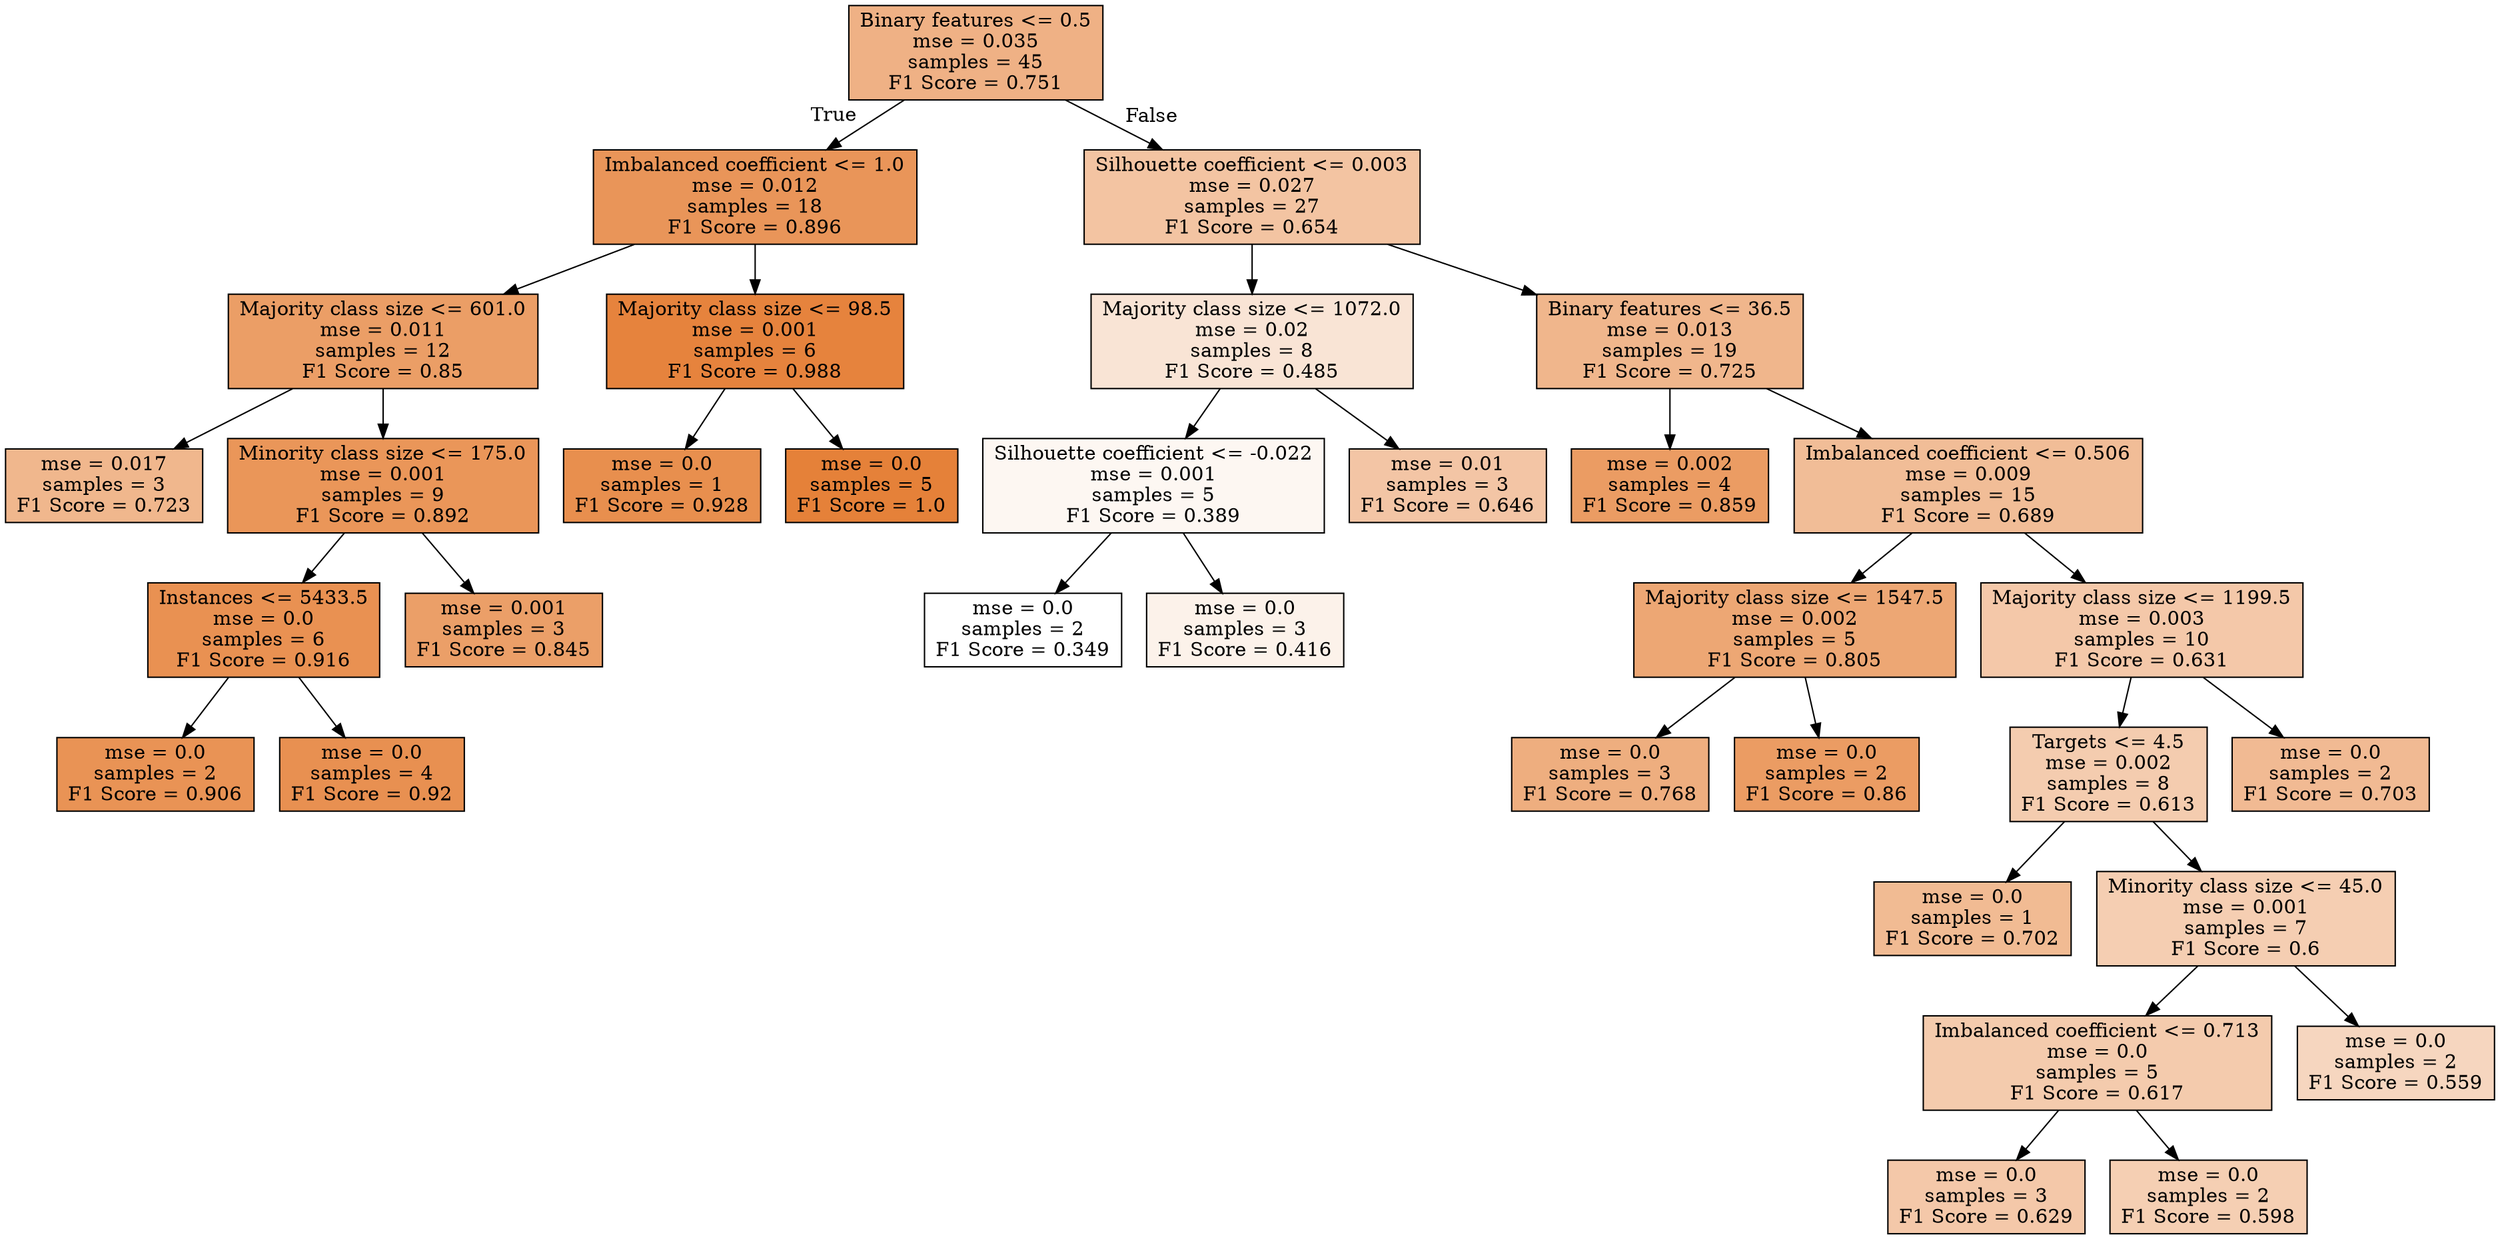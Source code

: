 digraph Tree {
node [shape=box, style="filled", color="black"] ;
0 [label="Binary features <= 0.5\nmse = 0.035\nsamples = 45\nF1 Score = 0.751", fillcolor="#e581399d"] ;
1 [label="Imbalanced coefficient <= 1.0\nmse = 0.012\nsamples = 18\nF1 Score = 0.896", fillcolor="#e58139d6"] ;
0 -> 1 [labeldistance=2.5, labelangle=45, headlabel="True"] ;
2 [label="Majority class size <= 601.0\nmse = 0.011\nsamples = 12\nF1 Score = 0.85", fillcolor="#e58139c4"] ;
1 -> 2 ;
3 [label="mse = 0.017\nsamples = 3\nF1 Score = 0.723", fillcolor="#e5813992"] ;
2 -> 3 ;
4 [label="Minority class size <= 175.0\nmse = 0.001\nsamples = 9\nF1 Score = 0.892", fillcolor="#e58139d5"] ;
2 -> 4 ;
5 [label="Instances <= 5433.5\nmse = 0.0\nsamples = 6\nF1 Score = 0.916", fillcolor="#e58139de"] ;
4 -> 5 ;
6 [label="mse = 0.0\nsamples = 2\nF1 Score = 0.906", fillcolor="#e58139da"] ;
5 -> 6 ;
7 [label="mse = 0.0\nsamples = 4\nF1 Score = 0.92", fillcolor="#e58139e0"] ;
5 -> 7 ;
8 [label="mse = 0.001\nsamples = 3\nF1 Score = 0.845", fillcolor="#e58139c2"] ;
4 -> 8 ;
9 [label="Majority class size <= 98.5\nmse = 0.001\nsamples = 6\nF1 Score = 0.988", fillcolor="#e58139fa"] ;
1 -> 9 ;
10 [label="mse = 0.0\nsamples = 1\nF1 Score = 0.928", fillcolor="#e58139e3"] ;
9 -> 10 ;
11 [label="mse = 0.0\nsamples = 5\nF1 Score = 1.0", fillcolor="#e58139ff"] ;
9 -> 11 ;
12 [label="Silhouette coefficient <= 0.003\nmse = 0.027\nsamples = 27\nF1 Score = 0.654", fillcolor="#e5813977"] ;
0 -> 12 [labeldistance=2.5, labelangle=-45, headlabel="False"] ;
13 [label="Majority class size <= 1072.0\nmse = 0.02\nsamples = 8\nF1 Score = 0.485", fillcolor="#e5813935"] ;
12 -> 13 ;
14 [label="Silhouette coefficient <= -0.022\nmse = 0.001\nsamples = 5\nF1 Score = 0.389", fillcolor="#e5813910"] ;
13 -> 14 ;
15 [label="mse = 0.0\nsamples = 2\nF1 Score = 0.349", fillcolor="#e5813900"] ;
14 -> 15 ;
16 [label="mse = 0.0\nsamples = 3\nF1 Score = 0.416", fillcolor="#e581391a"] ;
14 -> 16 ;
17 [label="mse = 0.01\nsamples = 3\nF1 Score = 0.646", fillcolor="#e5813974"] ;
13 -> 17 ;
18 [label="Binary features <= 36.5\nmse = 0.013\nsamples = 19\nF1 Score = 0.725", fillcolor="#e5813993"] ;
12 -> 18 ;
19 [label="mse = 0.002\nsamples = 4\nF1 Score = 0.859", fillcolor="#e58139c8"] ;
18 -> 19 ;
20 [label="Imbalanced coefficient <= 0.506\nmse = 0.009\nsamples = 15\nF1 Score = 0.689", fillcolor="#e5813985"] ;
18 -> 20 ;
21 [label="Majority class size <= 1547.5\nmse = 0.002\nsamples = 5\nF1 Score = 0.805", fillcolor="#e58139b2"] ;
20 -> 21 ;
22 [label="mse = 0.0\nsamples = 3\nF1 Score = 0.768", fillcolor="#e58139a4"] ;
21 -> 22 ;
23 [label="mse = 0.0\nsamples = 2\nF1 Score = 0.86", fillcolor="#e58139c8"] ;
21 -> 23 ;
24 [label="Majority class size <= 1199.5\nmse = 0.003\nsamples = 10\nF1 Score = 0.631", fillcolor="#e581396e"] ;
20 -> 24 ;
25 [label="Targets <= 4.5\nmse = 0.002\nsamples = 8\nF1 Score = 0.613", fillcolor="#e5813967"] ;
24 -> 25 ;
26 [label="mse = 0.0\nsamples = 1\nF1 Score = 0.702", fillcolor="#e581398a"] ;
25 -> 26 ;
27 [label="Minority class size <= 45.0\nmse = 0.001\nsamples = 7\nF1 Score = 0.6", fillcolor="#e5813962"] ;
25 -> 27 ;
28 [label="Imbalanced coefficient <= 0.713\nmse = 0.0\nsamples = 5\nF1 Score = 0.617", fillcolor="#e5813969"] ;
27 -> 28 ;
29 [label="mse = 0.0\nsamples = 3\nF1 Score = 0.629", fillcolor="#e581396e"] ;
28 -> 29 ;
30 [label="mse = 0.0\nsamples = 2\nF1 Score = 0.598", fillcolor="#e5813961"] ;
28 -> 30 ;
31 [label="mse = 0.0\nsamples = 2\nF1 Score = 0.559", fillcolor="#e5813952"] ;
27 -> 31 ;
32 [label="mse = 0.0\nsamples = 2\nF1 Score = 0.703", fillcolor="#e581398b"] ;
24 -> 32 ;
}